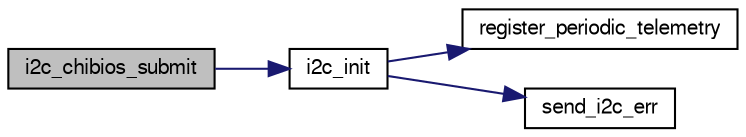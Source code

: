 digraph "i2c_chibios_submit"
{
  edge [fontname="FreeSans",fontsize="10",labelfontname="FreeSans",labelfontsize="10"];
  node [fontname="FreeSans",fontsize="10",shape=record];
  rankdir="LR";
  Node1 [label="i2c_chibios_submit",height=0.2,width=0.4,color="black", fillcolor="grey75", style="filled", fontcolor="black"];
  Node1 -> Node2 [color="midnightblue",fontsize="10",style="solid",fontname="FreeSans"];
  Node2 [label="i2c_init",height=0.2,width=0.4,color="black", fillcolor="white", style="filled",URL="$group__i2c.html#ga6b8ffbb119f71ec012b6a2c0a2f92279",tooltip="Initialize I2C peripheral. "];
  Node2 -> Node3 [color="midnightblue",fontsize="10",style="solid",fontname="FreeSans"];
  Node3 [label="register_periodic_telemetry",height=0.2,width=0.4,color="black", fillcolor="white", style="filled",URL="$telemetry_8c.html#a8b8cf43739f06c54d16370c141b541a0",tooltip="Register a telemetry callback function. "];
  Node2 -> Node4 [color="midnightblue",fontsize="10",style="solid",fontname="FreeSans"];
  Node4 [label="send_i2c_err",height=0.2,width=0.4,color="black", fillcolor="white", style="filled",URL="$i2c_8c.html#a7428db59c8e9e3727175d7daaf1250f9"];
}
